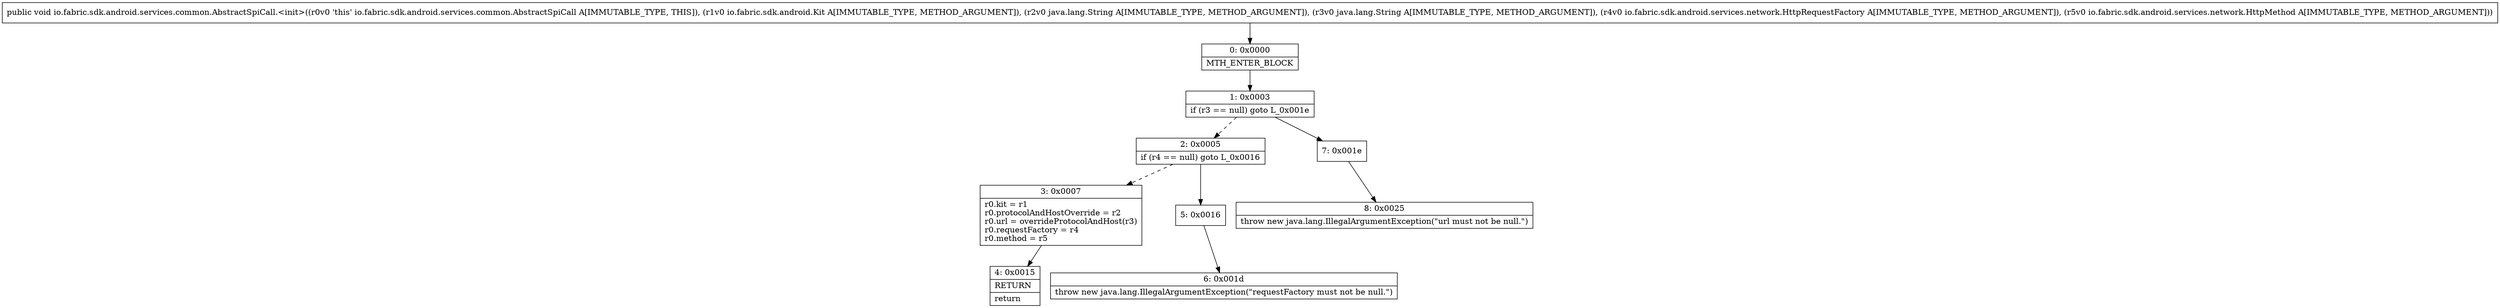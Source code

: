 digraph "CFG forio.fabric.sdk.android.services.common.AbstractSpiCall.\<init\>(Lio\/fabric\/sdk\/android\/Kit;Ljava\/lang\/String;Ljava\/lang\/String;Lio\/fabric\/sdk\/android\/services\/network\/HttpRequestFactory;Lio\/fabric\/sdk\/android\/services\/network\/HttpMethod;)V" {
Node_0 [shape=record,label="{0\:\ 0x0000|MTH_ENTER_BLOCK\l}"];
Node_1 [shape=record,label="{1\:\ 0x0003|if (r3 == null) goto L_0x001e\l}"];
Node_2 [shape=record,label="{2\:\ 0x0005|if (r4 == null) goto L_0x0016\l}"];
Node_3 [shape=record,label="{3\:\ 0x0007|r0.kit = r1\lr0.protocolAndHostOverride = r2\lr0.url = overrideProtocolAndHost(r3)\lr0.requestFactory = r4\lr0.method = r5\l}"];
Node_4 [shape=record,label="{4\:\ 0x0015|RETURN\l|return\l}"];
Node_5 [shape=record,label="{5\:\ 0x0016}"];
Node_6 [shape=record,label="{6\:\ 0x001d|throw new java.lang.IllegalArgumentException(\"requestFactory must not be null.\")\l}"];
Node_7 [shape=record,label="{7\:\ 0x001e}"];
Node_8 [shape=record,label="{8\:\ 0x0025|throw new java.lang.IllegalArgumentException(\"url must not be null.\")\l}"];
MethodNode[shape=record,label="{public void io.fabric.sdk.android.services.common.AbstractSpiCall.\<init\>((r0v0 'this' io.fabric.sdk.android.services.common.AbstractSpiCall A[IMMUTABLE_TYPE, THIS]), (r1v0 io.fabric.sdk.android.Kit A[IMMUTABLE_TYPE, METHOD_ARGUMENT]), (r2v0 java.lang.String A[IMMUTABLE_TYPE, METHOD_ARGUMENT]), (r3v0 java.lang.String A[IMMUTABLE_TYPE, METHOD_ARGUMENT]), (r4v0 io.fabric.sdk.android.services.network.HttpRequestFactory A[IMMUTABLE_TYPE, METHOD_ARGUMENT]), (r5v0 io.fabric.sdk.android.services.network.HttpMethod A[IMMUTABLE_TYPE, METHOD_ARGUMENT])) }"];
MethodNode -> Node_0;
Node_0 -> Node_1;
Node_1 -> Node_2[style=dashed];
Node_1 -> Node_7;
Node_2 -> Node_3[style=dashed];
Node_2 -> Node_5;
Node_3 -> Node_4;
Node_5 -> Node_6;
Node_7 -> Node_8;
}

